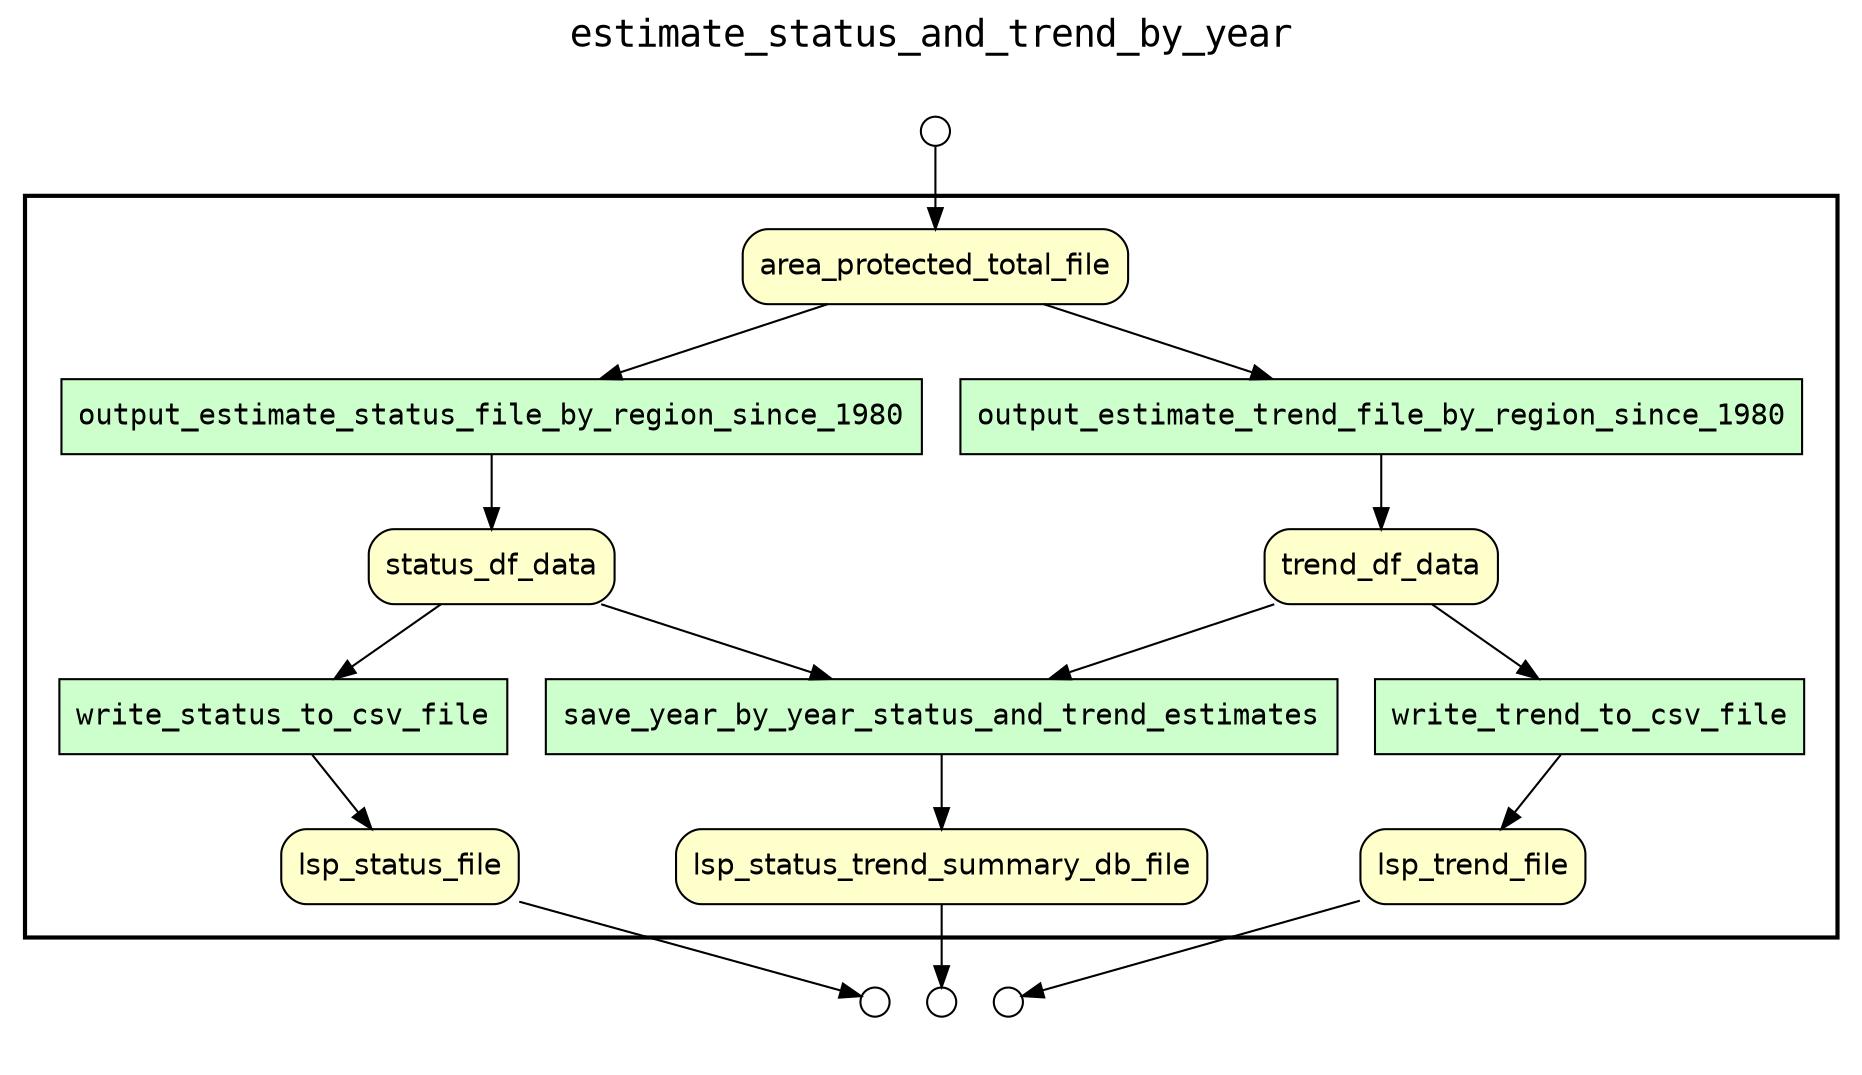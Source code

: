
digraph yw_data_view {
rankdir=TB
fontname=Courier; fontsize=18; labelloc=t
label="estimate_status_and_trend_by_year"
subgraph cluster_workflow { label=""; color=black; penwidth=2
subgraph cluster_workflow_inner { label=""; color=white
node[shape=box style="filled" fillcolor="#CCFFCC" peripheries=1 fontname=Courier]
write_status_to_csv_file
save_year_by_year_status_and_trend_estimates
write_trend_to_csv_file
output_estimate_status_file_by_region_since_1980
output_estimate_trend_file_by_region_since_1980
node[shape=box style="filled" fillcolor="#CCFFCC" peripheries=1 fontname=Courier]
node[shape=box style="rounded,filled" fillcolor="#FFFFCC" peripheries=1 fontname=Helvetica]
area_protected_total_file
status_df_data
lsp_status_file
trend_df_data
lsp_trend_file
lsp_status_trend_summary_db_file
node[shape=box style="rounded,filled" fillcolor="#FFFFFF" peripheries=1 fontname=Helvetica]
}}
subgraph cluster_inflows { label=""; color=white; penwidth=2
subgraph cluster_inflows_inner { label=""; color=white
node[shape=circle fillcolor="#FFFFFF" peripheries=1 width=0.2]
area_protected_total_file_inflow [label=""]
}}
subgraph cluster_outflows { label=""; color=white; penwidth=2
subgraph cluster_outflows_inner { label=""; color=white
node[shape=circle fillcolor="#FFFFFF" peripheries=1 width=0.2]
lsp_status_trend_summary_db_file_outflow [label=""]
lsp_trend_file_outflow [label=""]
lsp_status_file_outflow [label=""]
}}
save_year_by_year_status_and_trend_estimates -> lsp_status_trend_summary_db_file
write_trend_to_csv_file -> lsp_trend_file
output_estimate_trend_file_by_region_since_1980 -> trend_df_data
write_status_to_csv_file -> lsp_status_file
output_estimate_status_file_by_region_since_1980 -> status_df_data
area_protected_total_file -> output_estimate_status_file_by_region_since_1980
status_df_data -> write_status_to_csv_file
area_protected_total_file -> output_estimate_trend_file_by_region_since_1980
trend_df_data -> write_trend_to_csv_file
status_df_data -> save_year_by_year_status_and_trend_estimates
trend_df_data -> save_year_by_year_status_and_trend_estimates
area_protected_total_file_inflow -> area_protected_total_file
lsp_status_trend_summary_db_file -> lsp_status_trend_summary_db_file_outflow
lsp_trend_file -> lsp_trend_file_outflow
lsp_status_file -> lsp_status_file_outflow
}

